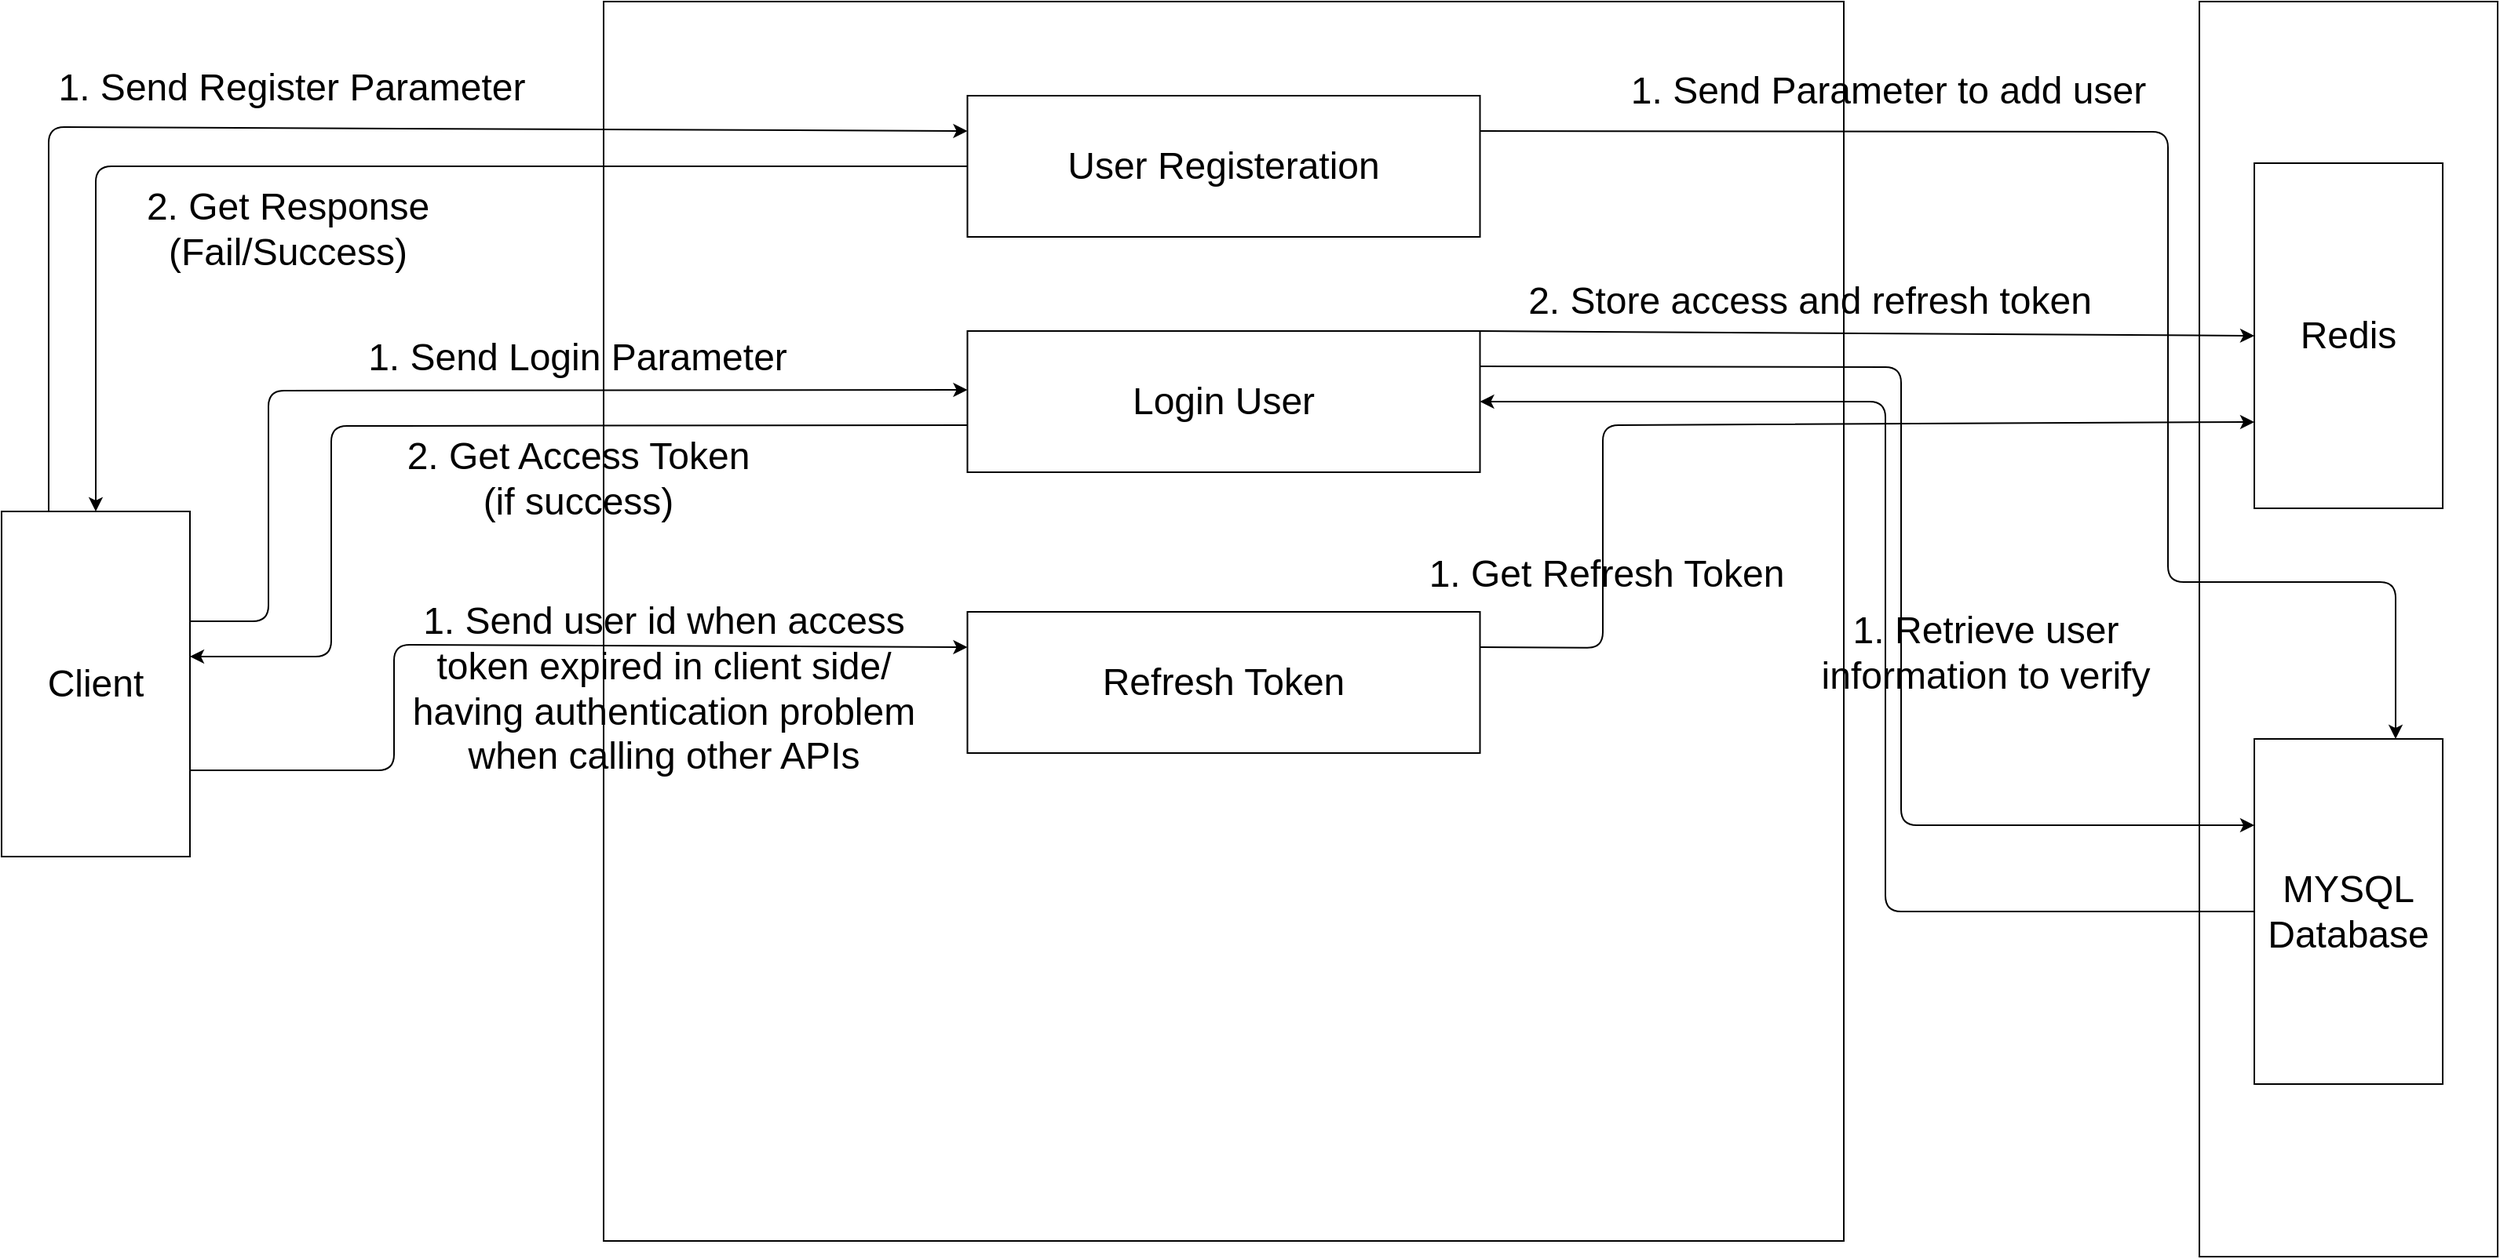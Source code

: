 <mxfile>
    <diagram id="cgJzlSkweh3feJ0BpHOi" name="Page-1">
        <mxGraphModel dx="540" dy="556" grid="1" gridSize="10" guides="1" tooltips="1" connect="1" arrows="1" fold="1" page="1" pageScale="1" pageWidth="827" pageHeight="1169" math="0" shadow="0">
            <root>
                <mxCell id="0"/>
                <mxCell id="1" parent="0"/>
                <mxCell id="2" value="&lt;font style=&quot;font-size: 24px;&quot;&gt;Client&lt;/font&gt;" style="rounded=0;whiteSpace=wrap;html=1;" vertex="1" parent="1">
                    <mxGeometry x="30" y="475" width="120" height="220" as="geometry"/>
                </mxCell>
                <mxCell id="3" value="" style="rounded=0;whiteSpace=wrap;html=1;fontSize=24;" vertex="1" parent="1">
                    <mxGeometry x="413.5" y="150" width="790" height="790" as="geometry"/>
                </mxCell>
                <mxCell id="4" value="" style="rounded=0;whiteSpace=wrap;html=1;" vertex="1" parent="1">
                    <mxGeometry x="1430" y="150" width="190" height="800" as="geometry"/>
                </mxCell>
                <mxCell id="5" value="User Registeration" style="rounded=0;whiteSpace=wrap;html=1;fontSize=24;" vertex="1" parent="1">
                    <mxGeometry x="645.25" y="210" width="326.5" height="90" as="geometry"/>
                </mxCell>
                <mxCell id="6" value="" style="endArrow=classic;html=1;fontSize=24;entryX=0;entryY=0.25;entryDx=0;entryDy=0;exitX=0.25;exitY=0;exitDx=0;exitDy=0;" edge="1" parent="1" source="2" target="5">
                    <mxGeometry width="50" height="50" relative="1" as="geometry">
                        <mxPoint x="640" y="680" as="sourcePoint"/>
                        <mxPoint x="690" y="630" as="targetPoint"/>
                        <Array as="points">
                            <mxPoint x="60" y="230"/>
                        </Array>
                    </mxGeometry>
                </mxCell>
                <mxCell id="7" value="" style="endArrow=classic;html=1;fontSize=24;entryX=0.5;entryY=0;entryDx=0;entryDy=0;exitX=0;exitY=0.5;exitDx=0;exitDy=0;" edge="1" parent="1" source="5" target="2">
                    <mxGeometry width="50" height="50" relative="1" as="geometry">
                        <mxPoint x="630" y="480" as="sourcePoint"/>
                        <mxPoint x="680" y="430" as="targetPoint"/>
                        <Array as="points">
                            <mxPoint x="90" y="255"/>
                        </Array>
                    </mxGeometry>
                </mxCell>
                <mxCell id="8" value="1. Send Register Parameter" style="text;html=1;strokeColor=none;fillColor=none;align=center;verticalAlign=middle;whiteSpace=wrap;rounded=0;fontSize=24;" vertex="1" parent="1">
                    <mxGeometry x="60" y="190" width="310" height="30" as="geometry"/>
                </mxCell>
                <mxCell id="9" value="2. Get Response (Fail/Success)" style="text;html=1;strokeColor=none;fillColor=none;align=center;verticalAlign=middle;whiteSpace=wrap;rounded=0;fontSize=24;" vertex="1" parent="1">
                    <mxGeometry x="90" y="260" width="245" height="70" as="geometry"/>
                </mxCell>
                <mxCell id="10" value="&lt;font style=&quot;font-size: 24px;&quot;&gt;Redis&lt;/font&gt;" style="rounded=0;whiteSpace=wrap;html=1;" vertex="1" parent="1">
                    <mxGeometry x="1465" y="253" width="120" height="220" as="geometry"/>
                </mxCell>
                <mxCell id="11" value="&lt;font style=&quot;font-size: 24px;&quot;&gt;MYSQL Database&lt;/font&gt;" style="rounded=0;whiteSpace=wrap;html=1;" vertex="1" parent="1">
                    <mxGeometry x="1465" y="620" width="120" height="220" as="geometry"/>
                </mxCell>
                <mxCell id="12" value="1. Send Parameter to add user" style="text;html=1;strokeColor=none;fillColor=none;align=center;verticalAlign=middle;whiteSpace=wrap;rounded=0;fontSize=24;" vertex="1" parent="1">
                    <mxGeometry x="1040" y="192" width="384" height="30" as="geometry"/>
                </mxCell>
                <mxCell id="13" value="Login User" style="rounded=0;whiteSpace=wrap;html=1;fontSize=24;" vertex="1" parent="1">
                    <mxGeometry x="645.25" y="360" width="326.5" height="90" as="geometry"/>
                </mxCell>
                <mxCell id="14" value="" style="endArrow=classic;html=1;fontSize=24;entryX=1;entryY=0.25;entryDx=0;entryDy=0;exitX=0;exitY=0.25;exitDx=0;exitDy=0;" edge="1" parent="1">
                    <mxGeometry width="50" height="50" relative="1" as="geometry">
                        <mxPoint x="645.25" y="420" as="sourcePoint"/>
                        <mxPoint x="150.0" y="567.5" as="targetPoint"/>
                        <Array as="points">
                            <mxPoint x="240" y="420.5"/>
                            <mxPoint x="240" y="567.5"/>
                        </Array>
                    </mxGeometry>
                </mxCell>
                <mxCell id="15" value="" style="endArrow=classic;html=1;fontSize=24;entryX=0;entryY=0.25;entryDx=0;entryDy=0;exitX=1;exitY=0.25;exitDx=0;exitDy=0;" edge="1" parent="1">
                    <mxGeometry width="50" height="50" relative="1" as="geometry">
                        <mxPoint x="150.0" y="545" as="sourcePoint"/>
                        <mxPoint x="645.25" y="397.5" as="targetPoint"/>
                        <Array as="points">
                            <mxPoint x="200" y="545"/>
                            <mxPoint x="200" y="398"/>
                        </Array>
                    </mxGeometry>
                </mxCell>
                <mxCell id="16" value="1. Send Login Parameter" style="text;html=1;strokeColor=none;fillColor=none;align=center;verticalAlign=middle;whiteSpace=wrap;rounded=0;fontSize=24;" vertex="1" parent="1">
                    <mxGeometry x="257" y="342" width="280" height="70" as="geometry"/>
                </mxCell>
                <mxCell id="17" value="2. Get Access Token (if success)" style="text;html=1;strokeColor=none;fillColor=none;align=center;verticalAlign=middle;whiteSpace=wrap;rounded=0;fontSize=24;" vertex="1" parent="1">
                    <mxGeometry x="274.5" y="419" width="245" height="70" as="geometry"/>
                </mxCell>
                <mxCell id="18" value="1. Retrieve user information to verify" style="text;html=1;strokeColor=none;fillColor=none;align=center;verticalAlign=middle;whiteSpace=wrap;rounded=0;fontSize=24;" vertex="1" parent="1">
                    <mxGeometry x="1164" y="530" width="260" height="70" as="geometry"/>
                </mxCell>
                <mxCell id="19" value="" style="endArrow=classic;html=1;fontSize=24;entryX=0;entryY=0.25;entryDx=0;entryDy=0;exitX=1;exitY=0.25;exitDx=0;exitDy=0;" edge="1" parent="1" source="13" target="11">
                    <mxGeometry width="50" height="50" relative="1" as="geometry">
                        <mxPoint x="880" y="490" as="sourcePoint"/>
                        <mxPoint x="930" y="440" as="targetPoint"/>
                        <Array as="points">
                            <mxPoint x="1240" y="383"/>
                            <mxPoint x="1240" y="675"/>
                        </Array>
                    </mxGeometry>
                </mxCell>
                <mxCell id="20" value="" style="endArrow=classic;html=1;fontSize=24;entryX=1;entryY=0.5;entryDx=0;entryDy=0;exitX=0;exitY=0.5;exitDx=0;exitDy=0;" edge="1" parent="1" source="11" target="13">
                    <mxGeometry width="50" height="50" relative="1" as="geometry">
                        <mxPoint x="880" y="490" as="sourcePoint"/>
                        <mxPoint x="930" y="440" as="targetPoint"/>
                        <Array as="points">
                            <mxPoint x="1230" y="730"/>
                            <mxPoint x="1230" y="405"/>
                        </Array>
                    </mxGeometry>
                </mxCell>
                <mxCell id="21" value="" style="endArrow=classic;html=1;fontSize=24;entryX=0.75;entryY=0;entryDx=0;entryDy=0;exitX=1;exitY=0.25;exitDx=0;exitDy=0;" edge="1" parent="1" source="5" target="11">
                    <mxGeometry width="50" height="50" relative="1" as="geometry">
                        <mxPoint x="880" y="490" as="sourcePoint"/>
                        <mxPoint x="930" y="440" as="targetPoint"/>
                        <Array as="points">
                            <mxPoint x="1410" y="233"/>
                            <mxPoint x="1410" y="520"/>
                            <mxPoint x="1555" y="520"/>
                        </Array>
                    </mxGeometry>
                </mxCell>
                <mxCell id="22" value="" style="endArrow=classic;html=1;fontSize=24;entryX=0;entryY=0.5;entryDx=0;entryDy=0;exitX=1;exitY=0;exitDx=0;exitDy=0;" edge="1" parent="1" source="13" target="10">
                    <mxGeometry width="50" height="50" relative="1" as="geometry">
                        <mxPoint x="880" y="490" as="sourcePoint"/>
                        <mxPoint x="930" y="440" as="targetPoint"/>
                    </mxGeometry>
                </mxCell>
                <mxCell id="23" value="2. Store access and refresh token" style="text;html=1;strokeColor=none;fillColor=none;align=center;verticalAlign=middle;whiteSpace=wrap;rounded=0;fontSize=24;" vertex="1" parent="1">
                    <mxGeometry x="990" y="326" width="384" height="30" as="geometry"/>
                </mxCell>
                <mxCell id="24" value="Refresh Token" style="rounded=0;whiteSpace=wrap;html=1;fontSize=24;" vertex="1" parent="1">
                    <mxGeometry x="645.25" y="539" width="326.5" height="90" as="geometry"/>
                </mxCell>
                <mxCell id="25" value="" style="endArrow=classic;html=1;fontSize=24;entryX=0;entryY=0.25;entryDx=0;entryDy=0;exitX=1;exitY=0.75;exitDx=0;exitDy=0;" edge="1" parent="1" source="2" target="24">
                    <mxGeometry width="50" height="50" relative="1" as="geometry">
                        <mxPoint x="780" y="630" as="sourcePoint"/>
                        <mxPoint x="830" y="580" as="targetPoint"/>
                        <Array as="points">
                            <mxPoint x="280" y="640"/>
                            <mxPoint x="280" y="560"/>
                        </Array>
                    </mxGeometry>
                </mxCell>
                <mxCell id="26" value="1. Send user id when access token expired in client side/ having authentication problem when calling other APIs" style="text;html=1;strokeColor=none;fillColor=none;align=center;verticalAlign=middle;whiteSpace=wrap;rounded=0;fontSize=24;" vertex="1" parent="1">
                    <mxGeometry x="278.5" y="525" width="345.5" height="125" as="geometry"/>
                </mxCell>
                <mxCell id="27" value="" style="endArrow=classic;html=1;fontSize=24;entryX=0;entryY=0.75;entryDx=0;entryDy=0;exitX=1;exitY=0.25;exitDx=0;exitDy=0;" edge="1" parent="1" source="24" target="10">
                    <mxGeometry width="50" height="50" relative="1" as="geometry">
                        <mxPoint x="780" y="580" as="sourcePoint"/>
                        <mxPoint x="830" y="530" as="targetPoint"/>
                        <Array as="points">
                            <mxPoint x="1050" y="562"/>
                            <mxPoint x="1050" y="420"/>
                        </Array>
                    </mxGeometry>
                </mxCell>
                <mxCell id="28" value="1. Get Refresh Token" style="text;html=1;strokeColor=none;fillColor=none;align=center;verticalAlign=middle;whiteSpace=wrap;rounded=0;fontSize=24;" vertex="1" parent="1">
                    <mxGeometry x="930" y="480" width="245" height="70" as="geometry"/>
                </mxCell>
            </root>
        </mxGraphModel>
    </diagram>
</mxfile>